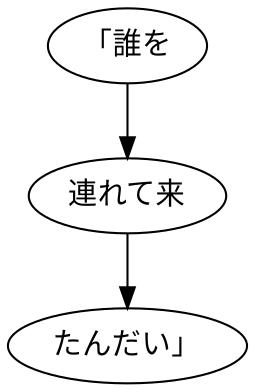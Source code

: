 digraph graph5875 {
	node0 [label="「誰を"];
	node1 [label="連れて来"];
	node2 [label="たんだい」"];
	node0 -> node1;
	node1 -> node2;
}
